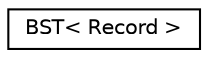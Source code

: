 digraph "Graphical Class Hierarchy"
{
 // LATEX_PDF_SIZE
  edge [fontname="Helvetica",fontsize="10",labelfontname="Helvetica",labelfontsize="10"];
  node [fontname="Helvetica",fontsize="10",shape=record];
  rankdir="LR";
  Node0 [label="BST\< Record \>",height=0.2,width=0.4,color="black", fillcolor="white", style="filled",URL="$class_b_s_t.html",tooltip=" "];
}
